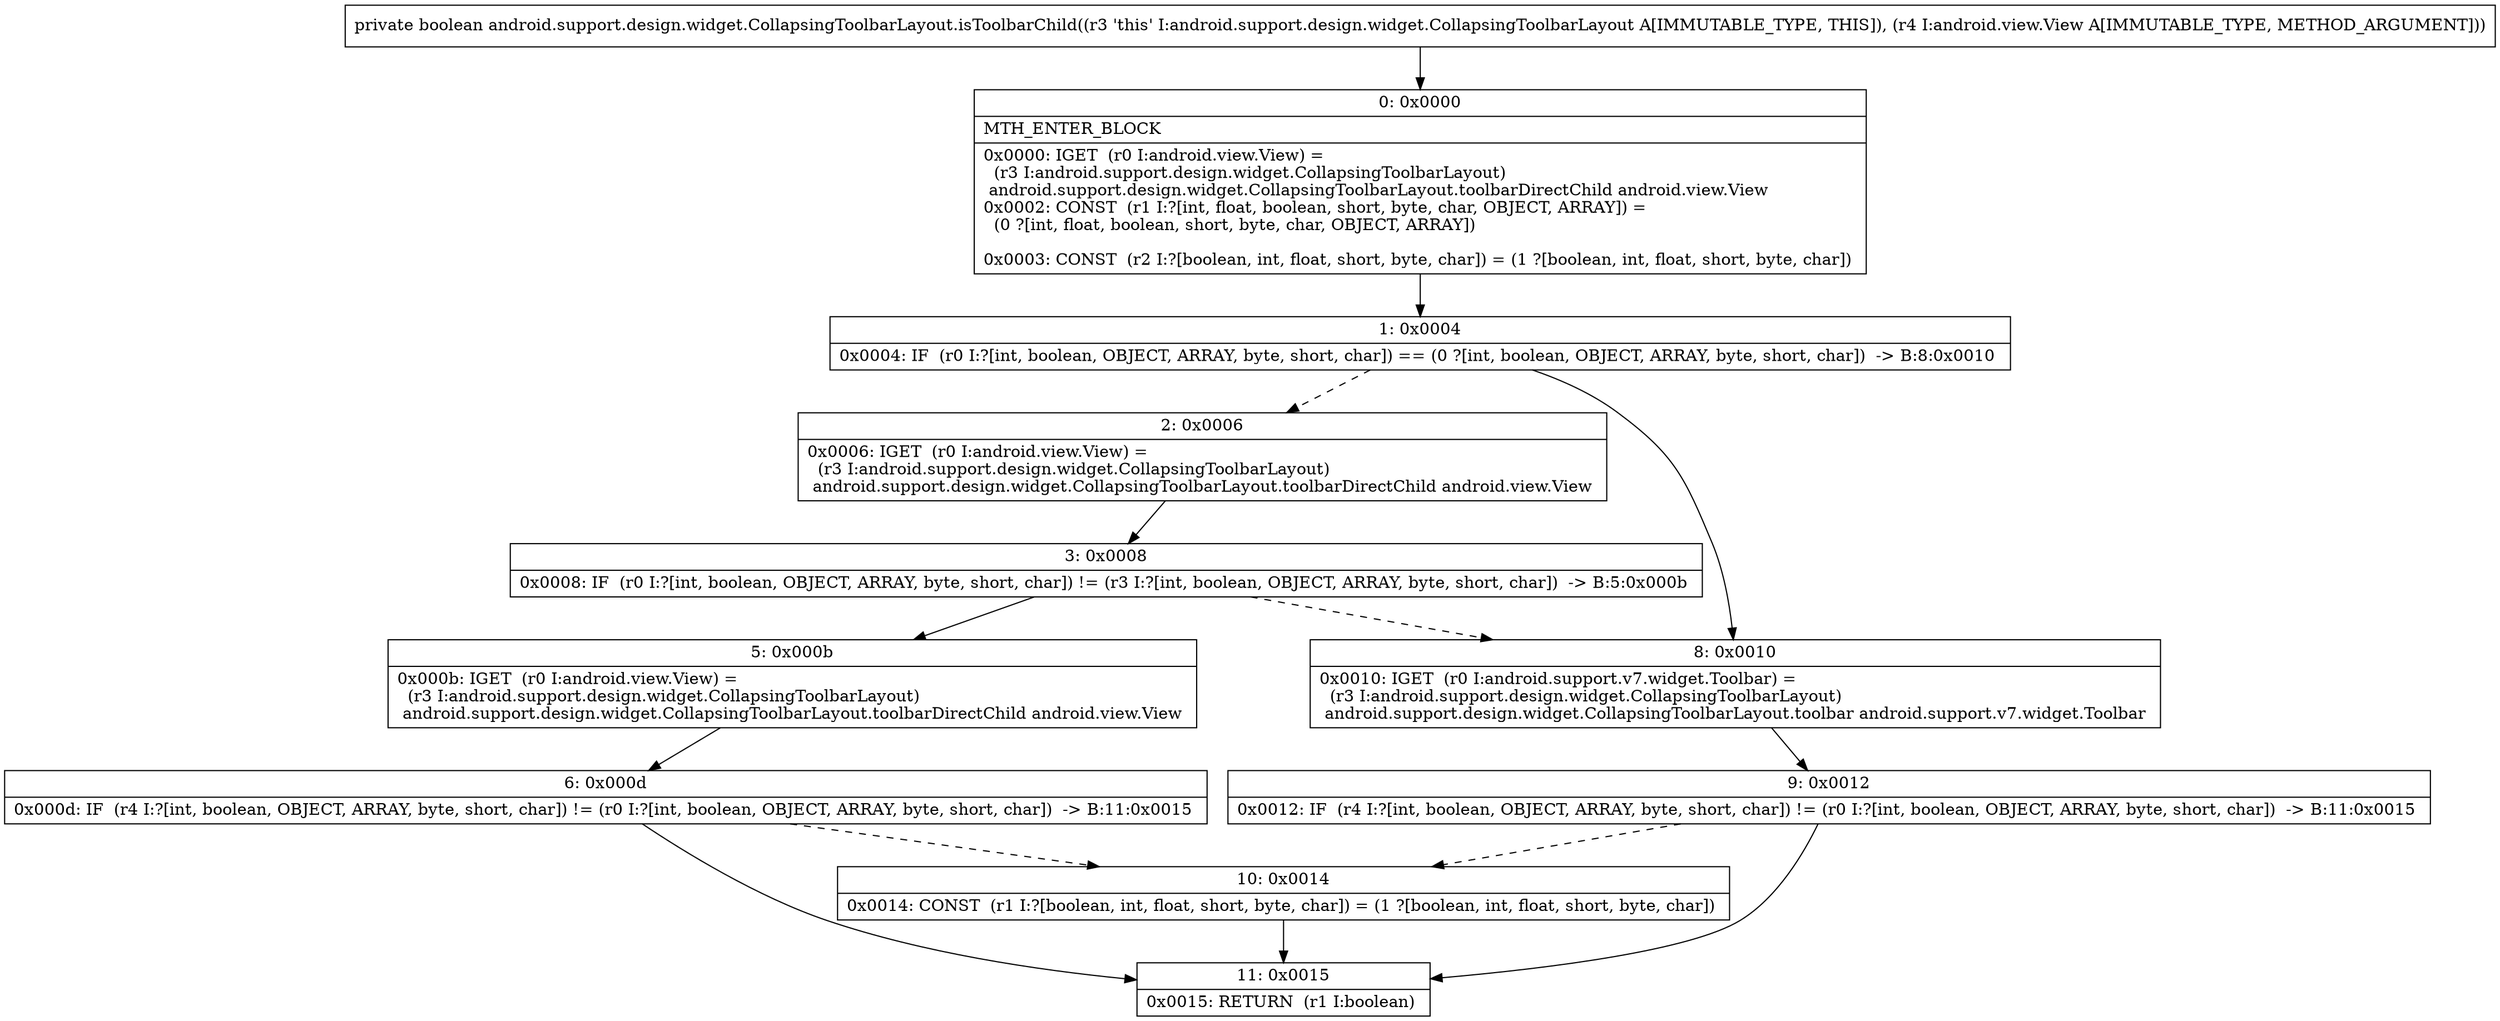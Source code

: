 digraph "CFG forandroid.support.design.widget.CollapsingToolbarLayout.isToolbarChild(Landroid\/view\/View;)Z" {
Node_0 [shape=record,label="{0\:\ 0x0000|MTH_ENTER_BLOCK\l|0x0000: IGET  (r0 I:android.view.View) = \l  (r3 I:android.support.design.widget.CollapsingToolbarLayout)\l android.support.design.widget.CollapsingToolbarLayout.toolbarDirectChild android.view.View \l0x0002: CONST  (r1 I:?[int, float, boolean, short, byte, char, OBJECT, ARRAY]) = \l  (0 ?[int, float, boolean, short, byte, char, OBJECT, ARRAY])\l \l0x0003: CONST  (r2 I:?[boolean, int, float, short, byte, char]) = (1 ?[boolean, int, float, short, byte, char]) \l}"];
Node_1 [shape=record,label="{1\:\ 0x0004|0x0004: IF  (r0 I:?[int, boolean, OBJECT, ARRAY, byte, short, char]) == (0 ?[int, boolean, OBJECT, ARRAY, byte, short, char])  \-\> B:8:0x0010 \l}"];
Node_2 [shape=record,label="{2\:\ 0x0006|0x0006: IGET  (r0 I:android.view.View) = \l  (r3 I:android.support.design.widget.CollapsingToolbarLayout)\l android.support.design.widget.CollapsingToolbarLayout.toolbarDirectChild android.view.View \l}"];
Node_3 [shape=record,label="{3\:\ 0x0008|0x0008: IF  (r0 I:?[int, boolean, OBJECT, ARRAY, byte, short, char]) != (r3 I:?[int, boolean, OBJECT, ARRAY, byte, short, char])  \-\> B:5:0x000b \l}"];
Node_5 [shape=record,label="{5\:\ 0x000b|0x000b: IGET  (r0 I:android.view.View) = \l  (r3 I:android.support.design.widget.CollapsingToolbarLayout)\l android.support.design.widget.CollapsingToolbarLayout.toolbarDirectChild android.view.View \l}"];
Node_6 [shape=record,label="{6\:\ 0x000d|0x000d: IF  (r4 I:?[int, boolean, OBJECT, ARRAY, byte, short, char]) != (r0 I:?[int, boolean, OBJECT, ARRAY, byte, short, char])  \-\> B:11:0x0015 \l}"];
Node_8 [shape=record,label="{8\:\ 0x0010|0x0010: IGET  (r0 I:android.support.v7.widget.Toolbar) = \l  (r3 I:android.support.design.widget.CollapsingToolbarLayout)\l android.support.design.widget.CollapsingToolbarLayout.toolbar android.support.v7.widget.Toolbar \l}"];
Node_9 [shape=record,label="{9\:\ 0x0012|0x0012: IF  (r4 I:?[int, boolean, OBJECT, ARRAY, byte, short, char]) != (r0 I:?[int, boolean, OBJECT, ARRAY, byte, short, char])  \-\> B:11:0x0015 \l}"];
Node_10 [shape=record,label="{10\:\ 0x0014|0x0014: CONST  (r1 I:?[boolean, int, float, short, byte, char]) = (1 ?[boolean, int, float, short, byte, char]) \l}"];
Node_11 [shape=record,label="{11\:\ 0x0015|0x0015: RETURN  (r1 I:boolean) \l}"];
MethodNode[shape=record,label="{private boolean android.support.design.widget.CollapsingToolbarLayout.isToolbarChild((r3 'this' I:android.support.design.widget.CollapsingToolbarLayout A[IMMUTABLE_TYPE, THIS]), (r4 I:android.view.View A[IMMUTABLE_TYPE, METHOD_ARGUMENT])) }"];
MethodNode -> Node_0;
Node_0 -> Node_1;
Node_1 -> Node_2[style=dashed];
Node_1 -> Node_8;
Node_2 -> Node_3;
Node_3 -> Node_5;
Node_3 -> Node_8[style=dashed];
Node_5 -> Node_6;
Node_6 -> Node_11;
Node_6 -> Node_10[style=dashed];
Node_8 -> Node_9;
Node_9 -> Node_10[style=dashed];
Node_9 -> Node_11;
Node_10 -> Node_11;
}

